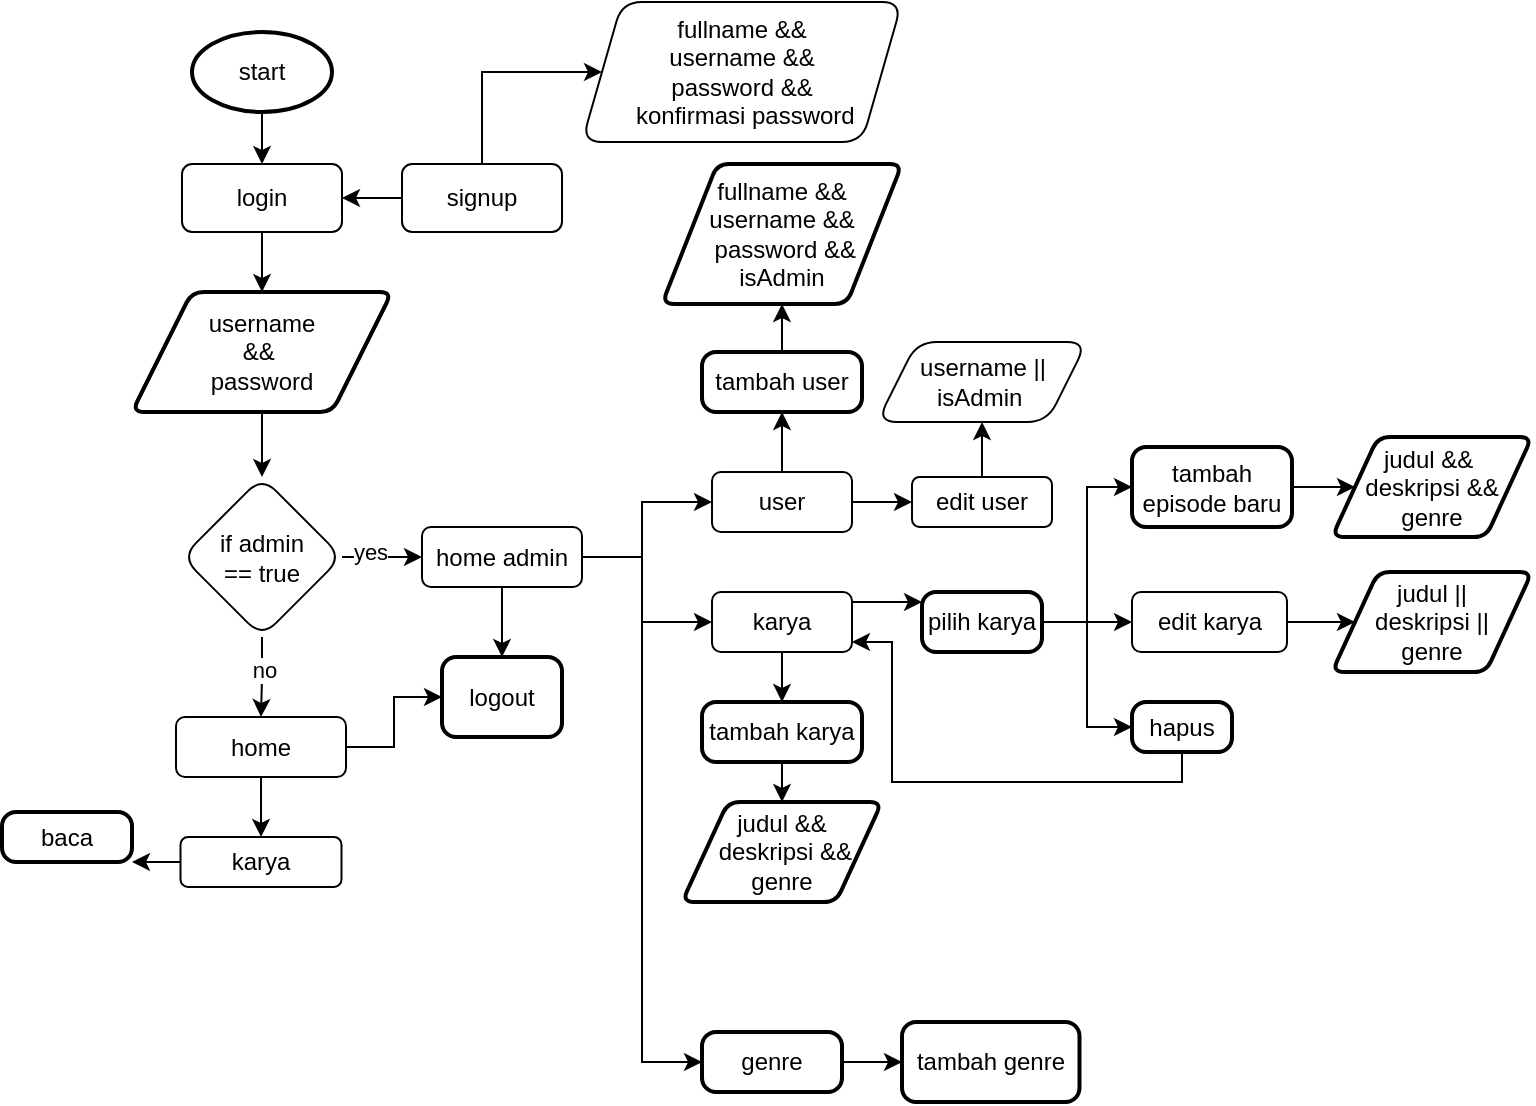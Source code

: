 <mxfile version="22.1.0" type="github">
  <diagram id="C5RBs43oDa-KdzZeNtuy" name="Page-1">
    <mxGraphModel dx="1207" dy="555" grid="1" gridSize="10" guides="1" tooltips="1" connect="1" arrows="1" fold="1" page="1" pageScale="1" pageWidth="827" pageHeight="1169" math="0" shadow="0">
      <root>
        <mxCell id="WIyWlLk6GJQsqaUBKTNV-0" />
        <mxCell id="WIyWlLk6GJQsqaUBKTNV-1" parent="WIyWlLk6GJQsqaUBKTNV-0" />
        <mxCell id="j7ybLudrItDJHJF2ztr_-8" value="" style="edgeStyle=orthogonalEdgeStyle;rounded=0;orthogonalLoop=1;jettySize=auto;html=1;" parent="WIyWlLk6GJQsqaUBKTNV-1" source="WIyWlLk6GJQsqaUBKTNV-3" target="j7ybLudrItDJHJF2ztr_-7" edge="1">
          <mxGeometry relative="1" as="geometry" />
        </mxCell>
        <mxCell id="WIyWlLk6GJQsqaUBKTNV-3" value="login" style="rounded=1;whiteSpace=wrap;html=1;fontSize=12;glass=0;strokeWidth=1;shadow=0;" parent="WIyWlLk6GJQsqaUBKTNV-1" vertex="1">
          <mxGeometry x="140" y="86" width="80" height="34" as="geometry" />
        </mxCell>
        <mxCell id="j7ybLudrItDJHJF2ztr_-1" value="" style="edgeStyle=orthogonalEdgeStyle;rounded=0;orthogonalLoop=1;jettySize=auto;html=1;" parent="WIyWlLk6GJQsqaUBKTNV-1" source="j7ybLudrItDJHJF2ztr_-0" target="WIyWlLk6GJQsqaUBKTNV-3" edge="1">
          <mxGeometry relative="1" as="geometry" />
        </mxCell>
        <mxCell id="j7ybLudrItDJHJF2ztr_-0" value="start" style="strokeWidth=2;html=1;shape=mxgraph.flowchart.start_1;whiteSpace=wrap;" parent="WIyWlLk6GJQsqaUBKTNV-1" vertex="1">
          <mxGeometry x="145" y="20" width="70" height="40" as="geometry" />
        </mxCell>
        <mxCell id="j7ybLudrItDJHJF2ztr_-6" style="edgeStyle=orthogonalEdgeStyle;rounded=0;orthogonalLoop=1;jettySize=auto;html=1;" parent="WIyWlLk6GJQsqaUBKTNV-1" source="j7ybLudrItDJHJF2ztr_-2" target="WIyWlLk6GJQsqaUBKTNV-3" edge="1">
          <mxGeometry relative="1" as="geometry" />
        </mxCell>
        <mxCell id="j7ybLudrItDJHJF2ztr_-75" style="edgeStyle=orthogonalEdgeStyle;rounded=0;orthogonalLoop=1;jettySize=auto;html=1;entryX=0;entryY=0.5;entryDx=0;entryDy=0;" parent="WIyWlLk6GJQsqaUBKTNV-1" source="j7ybLudrItDJHJF2ztr_-2" target="j7ybLudrItDJHJF2ztr_-9" edge="1">
          <mxGeometry relative="1" as="geometry">
            <Array as="points">
              <mxPoint x="290" y="40" />
            </Array>
          </mxGeometry>
        </mxCell>
        <mxCell id="j7ybLudrItDJHJF2ztr_-2" value="signup" style="rounded=1;whiteSpace=wrap;html=1;fontSize=12;glass=0;strokeWidth=1;shadow=0;" parent="WIyWlLk6GJQsqaUBKTNV-1" vertex="1">
          <mxGeometry x="250" y="86" width="80" height="34" as="geometry" />
        </mxCell>
        <mxCell id="j7ybLudrItDJHJF2ztr_-17" style="edgeStyle=orthogonalEdgeStyle;rounded=0;orthogonalLoop=1;jettySize=auto;html=1;" parent="WIyWlLk6GJQsqaUBKTNV-1" source="j7ybLudrItDJHJF2ztr_-7" target="j7ybLudrItDJHJF2ztr_-15" edge="1">
          <mxGeometry relative="1" as="geometry" />
        </mxCell>
        <mxCell id="j7ybLudrItDJHJF2ztr_-7" value="username &lt;br&gt;&amp;amp;&amp;amp;&amp;nbsp;&lt;br&gt;password" style="shape=parallelogram;html=1;strokeWidth=2;perimeter=parallelogramPerimeter;whiteSpace=wrap;rounded=1;arcSize=12;size=0.23;" parent="WIyWlLk6GJQsqaUBKTNV-1" vertex="1">
          <mxGeometry x="115" y="150" width="130" height="60" as="geometry" />
        </mxCell>
        <mxCell id="j7ybLudrItDJHJF2ztr_-9" value="fullname &amp;amp;&amp;amp; &lt;br&gt;username &amp;amp;&amp;amp; &lt;br&gt;password &amp;amp;&amp;amp;&lt;br&gt;&amp;nbsp;konfirmasi password" style="shape=parallelogram;perimeter=parallelogramPerimeter;whiteSpace=wrap;html=1;fixedSize=1;rounded=1;glass=0;strokeWidth=1;shadow=0;" parent="WIyWlLk6GJQsqaUBKTNV-1" vertex="1">
          <mxGeometry x="340" y="5" width="160" height="70" as="geometry" />
        </mxCell>
        <mxCell id="j7ybLudrItDJHJF2ztr_-28" style="edgeStyle=orthogonalEdgeStyle;rounded=0;orthogonalLoop=1;jettySize=auto;html=1;" parent="WIyWlLk6GJQsqaUBKTNV-1" source="j7ybLudrItDJHJF2ztr_-15" target="j7ybLudrItDJHJF2ztr_-24" edge="1">
          <mxGeometry relative="1" as="geometry" />
        </mxCell>
        <mxCell id="j7ybLudrItDJHJF2ztr_-30" value="no" style="edgeLabel;html=1;align=center;verticalAlign=middle;resizable=0;points=[];" parent="j7ybLudrItDJHJF2ztr_-28" vertex="1" connectable="0">
          <mxGeometry x="-0.222" y="1" relative="1" as="geometry">
            <mxPoint as="offset" />
          </mxGeometry>
        </mxCell>
        <mxCell id="j7ybLudrItDJHJF2ztr_-62" value="" style="edgeStyle=orthogonalEdgeStyle;rounded=0;orthogonalLoop=1;jettySize=auto;html=1;" parent="WIyWlLk6GJQsqaUBKTNV-1" source="j7ybLudrItDJHJF2ztr_-15" target="j7ybLudrItDJHJF2ztr_-61" edge="1">
          <mxGeometry relative="1" as="geometry" />
        </mxCell>
        <mxCell id="j7ybLudrItDJHJF2ztr_-63" value="yes" style="edgeLabel;html=1;align=center;verticalAlign=middle;resizable=0;points=[];" parent="j7ybLudrItDJHJF2ztr_-62" vertex="1" connectable="0">
          <mxGeometry x="-0.333" y="3" relative="1" as="geometry">
            <mxPoint as="offset" />
          </mxGeometry>
        </mxCell>
        <mxCell id="j7ybLudrItDJHJF2ztr_-15" value="if admin &lt;br&gt;== true" style="rhombus;whiteSpace=wrap;html=1;rounded=1;glass=0;strokeWidth=1;shadow=0;" parent="WIyWlLk6GJQsqaUBKTNV-1" vertex="1">
          <mxGeometry x="140" y="242.5" width="80" height="80" as="geometry" />
        </mxCell>
        <mxCell id="ZC-GjuawW8yxWvMmLunA-1" value="" style="edgeStyle=orthogonalEdgeStyle;rounded=0;orthogonalLoop=1;jettySize=auto;html=1;" edge="1" parent="WIyWlLk6GJQsqaUBKTNV-1" source="j7ybLudrItDJHJF2ztr_-24" target="ZC-GjuawW8yxWvMmLunA-0">
          <mxGeometry relative="1" as="geometry" />
        </mxCell>
        <mxCell id="ZC-GjuawW8yxWvMmLunA-24" style="edgeStyle=orthogonalEdgeStyle;rounded=0;orthogonalLoop=1;jettySize=auto;html=1;entryX=0;entryY=0.5;entryDx=0;entryDy=0;" edge="1" parent="WIyWlLk6GJQsqaUBKTNV-1" source="j7ybLudrItDJHJF2ztr_-24" target="ZC-GjuawW8yxWvMmLunA-23">
          <mxGeometry relative="1" as="geometry" />
        </mxCell>
        <mxCell id="j7ybLudrItDJHJF2ztr_-24" value="home" style="whiteSpace=wrap;html=1;rounded=1;glass=0;strokeWidth=1;shadow=0;" parent="WIyWlLk6GJQsqaUBKTNV-1" vertex="1">
          <mxGeometry x="137" y="362.5" width="85" height="30" as="geometry" />
        </mxCell>
        <mxCell id="j7ybLudrItDJHJF2ztr_-70" value="" style="edgeStyle=orthogonalEdgeStyle;rounded=0;orthogonalLoop=1;jettySize=auto;html=1;" parent="WIyWlLk6GJQsqaUBKTNV-1" source="j7ybLudrItDJHJF2ztr_-33" target="ZC-GjuawW8yxWvMmLunA-8" edge="1">
          <mxGeometry relative="1" as="geometry">
            <mxPoint x="505" y="315" as="targetPoint" />
            <Array as="points">
              <mxPoint x="495" y="305" />
              <mxPoint x="495" y="305" />
            </Array>
          </mxGeometry>
        </mxCell>
        <mxCell id="ZC-GjuawW8yxWvMmLunA-5" value="" style="edgeStyle=orthogonalEdgeStyle;rounded=0;orthogonalLoop=1;jettySize=auto;html=1;" edge="1" parent="WIyWlLk6GJQsqaUBKTNV-1" source="j7ybLudrItDJHJF2ztr_-33" target="ZC-GjuawW8yxWvMmLunA-4">
          <mxGeometry relative="1" as="geometry" />
        </mxCell>
        <mxCell id="j7ybLudrItDJHJF2ztr_-33" value="karya" style="rounded=1;whiteSpace=wrap;html=1;fontSize=12;glass=0;strokeWidth=1;shadow=0;" parent="WIyWlLk6GJQsqaUBKTNV-1" vertex="1">
          <mxGeometry x="405" y="300" width="70" height="30" as="geometry" />
        </mxCell>
        <mxCell id="j7ybLudrItDJHJF2ztr_-42" value="" style="edgeStyle=orthogonalEdgeStyle;rounded=0;orthogonalLoop=1;jettySize=auto;html=1;" parent="WIyWlLk6GJQsqaUBKTNV-1" source="j7ybLudrItDJHJF2ztr_-35" target="j7ybLudrItDJHJF2ztr_-41" edge="1">
          <mxGeometry relative="1" as="geometry" />
        </mxCell>
        <mxCell id="ZC-GjuawW8yxWvMmLunA-28" style="edgeStyle=orthogonalEdgeStyle;rounded=0;orthogonalLoop=1;jettySize=auto;html=1;entryX=0.5;entryY=1;entryDx=0;entryDy=0;" edge="1" parent="WIyWlLk6GJQsqaUBKTNV-1" source="j7ybLudrItDJHJF2ztr_-35" target="ZC-GjuawW8yxWvMmLunA-26">
          <mxGeometry relative="1" as="geometry" />
        </mxCell>
        <mxCell id="j7ybLudrItDJHJF2ztr_-35" value="user" style="whiteSpace=wrap;html=1;rounded=1;glass=0;strokeWidth=1;shadow=0;" parent="WIyWlLk6GJQsqaUBKTNV-1" vertex="1">
          <mxGeometry x="405" y="240" width="70" height="30" as="geometry" />
        </mxCell>
        <mxCell id="j7ybLudrItDJHJF2ztr_-44" value="" style="edgeStyle=orthogonalEdgeStyle;rounded=0;orthogonalLoop=1;jettySize=auto;html=1;" parent="WIyWlLk6GJQsqaUBKTNV-1" source="j7ybLudrItDJHJF2ztr_-41" target="j7ybLudrItDJHJF2ztr_-43" edge="1">
          <mxGeometry relative="1" as="geometry">
            <mxPoint x="640" y="255" as="targetPoint" />
          </mxGeometry>
        </mxCell>
        <mxCell id="j7ybLudrItDJHJF2ztr_-41" value="edit user" style="whiteSpace=wrap;html=1;rounded=1;glass=0;strokeWidth=1;shadow=0;" parent="WIyWlLk6GJQsqaUBKTNV-1" vertex="1">
          <mxGeometry x="505" y="242.5" width="70" height="25" as="geometry" />
        </mxCell>
        <mxCell id="j7ybLudrItDJHJF2ztr_-43" value="username ||&lt;br&gt;isAdmin&amp;nbsp;" style="shape=parallelogram;perimeter=parallelogramPerimeter;whiteSpace=wrap;html=1;fixedSize=1;rounded=1;glass=0;strokeWidth=1;shadow=0;" parent="WIyWlLk6GJQsqaUBKTNV-1" vertex="1">
          <mxGeometry x="487.5" y="175" width="105" height="40" as="geometry" />
        </mxCell>
        <mxCell id="j7ybLudrItDJHJF2ztr_-80" style="edgeStyle=orthogonalEdgeStyle;rounded=0;orthogonalLoop=1;jettySize=auto;html=1;" parent="WIyWlLk6GJQsqaUBKTNV-1" source="j7ybLudrItDJHJF2ztr_-58" target="j7ybLudrItDJHJF2ztr_-79" edge="1">
          <mxGeometry relative="1" as="geometry" />
        </mxCell>
        <mxCell id="j7ybLudrItDJHJF2ztr_-58" value="genre" style="rounded=1;whiteSpace=wrap;html=1;absoluteArcSize=1;arcSize=14;strokeWidth=2;" parent="WIyWlLk6GJQsqaUBKTNV-1" vertex="1">
          <mxGeometry x="400" y="520" width="70" height="30" as="geometry" />
        </mxCell>
        <mxCell id="j7ybLudrItDJHJF2ztr_-64" style="edgeStyle=orthogonalEdgeStyle;rounded=0;orthogonalLoop=1;jettySize=auto;html=1;entryX=0;entryY=0.5;entryDx=0;entryDy=0;" parent="WIyWlLk6GJQsqaUBKTNV-1" source="j7ybLudrItDJHJF2ztr_-61" target="j7ybLudrItDJHJF2ztr_-35" edge="1">
          <mxGeometry relative="1" as="geometry">
            <Array as="points">
              <mxPoint x="370" y="282" />
              <mxPoint x="370" y="255" />
            </Array>
          </mxGeometry>
        </mxCell>
        <mxCell id="j7ybLudrItDJHJF2ztr_-65" style="edgeStyle=orthogonalEdgeStyle;rounded=0;orthogonalLoop=1;jettySize=auto;html=1;entryX=0;entryY=0.5;entryDx=0;entryDy=0;" parent="WIyWlLk6GJQsqaUBKTNV-1" source="j7ybLudrItDJHJF2ztr_-61" target="j7ybLudrItDJHJF2ztr_-33" edge="1">
          <mxGeometry relative="1" as="geometry">
            <Array as="points">
              <mxPoint x="370" y="282" />
              <mxPoint x="370" y="315" />
            </Array>
          </mxGeometry>
        </mxCell>
        <mxCell id="ZC-GjuawW8yxWvMmLunA-25" value="" style="edgeStyle=orthogonalEdgeStyle;rounded=0;orthogonalLoop=1;jettySize=auto;html=1;" edge="1" parent="WIyWlLk6GJQsqaUBKTNV-1" source="j7ybLudrItDJHJF2ztr_-61" target="ZC-GjuawW8yxWvMmLunA-23">
          <mxGeometry relative="1" as="geometry" />
        </mxCell>
        <mxCell id="ZC-GjuawW8yxWvMmLunA-32" style="edgeStyle=orthogonalEdgeStyle;rounded=0;orthogonalLoop=1;jettySize=auto;html=1;entryX=0;entryY=0.5;entryDx=0;entryDy=0;" edge="1" parent="WIyWlLk6GJQsqaUBKTNV-1" source="j7ybLudrItDJHJF2ztr_-61" target="j7ybLudrItDJHJF2ztr_-58">
          <mxGeometry relative="1" as="geometry" />
        </mxCell>
        <mxCell id="j7ybLudrItDJHJF2ztr_-61" value="home admin" style="whiteSpace=wrap;html=1;rounded=1;glass=0;strokeWidth=1;shadow=0;" parent="WIyWlLk6GJQsqaUBKTNV-1" vertex="1">
          <mxGeometry x="260" y="267.5" width="80" height="30" as="geometry" />
        </mxCell>
        <mxCell id="j7ybLudrItDJHJF2ztr_-72" value="" style="edgeStyle=orthogonalEdgeStyle;rounded=0;orthogonalLoop=1;jettySize=auto;html=1;exitX=1;exitY=0.5;exitDx=0;exitDy=0;" parent="WIyWlLk6GJQsqaUBKTNV-1" source="ZC-GjuawW8yxWvMmLunA-8" target="j7ybLudrItDJHJF2ztr_-71" edge="1">
          <mxGeometry relative="1" as="geometry">
            <mxPoint x="580" y="315" as="sourcePoint" />
          </mxGeometry>
        </mxCell>
        <mxCell id="j7ybLudrItDJHJF2ztr_-71" value="edit karya" style="whiteSpace=wrap;html=1;rounded=1;glass=0;strokeWidth=1;shadow=0;" parent="WIyWlLk6GJQsqaUBKTNV-1" vertex="1">
          <mxGeometry x="615" y="300" width="77.5" height="30" as="geometry" />
        </mxCell>
        <mxCell id="j7ybLudrItDJHJF2ztr_-79" value="tambah genre" style="rounded=1;whiteSpace=wrap;html=1;absoluteArcSize=1;arcSize=14;strokeWidth=2;" parent="WIyWlLk6GJQsqaUBKTNV-1" vertex="1">
          <mxGeometry x="500" y="515" width="88.75" height="40" as="geometry" />
        </mxCell>
        <mxCell id="ZC-GjuawW8yxWvMmLunA-22" style="edgeStyle=orthogonalEdgeStyle;rounded=0;orthogonalLoop=1;jettySize=auto;html=1;entryX=1;entryY=0.5;entryDx=0;entryDy=0;" edge="1" parent="WIyWlLk6GJQsqaUBKTNV-1" source="ZC-GjuawW8yxWvMmLunA-0">
          <mxGeometry relative="1" as="geometry">
            <mxPoint x="115" y="435" as="targetPoint" />
          </mxGeometry>
        </mxCell>
        <mxCell id="ZC-GjuawW8yxWvMmLunA-0" value="karya" style="whiteSpace=wrap;html=1;rounded=1;glass=0;strokeWidth=1;shadow=0;" vertex="1" parent="WIyWlLk6GJQsqaUBKTNV-1">
          <mxGeometry x="139.25" y="422.5" width="80.5" height="25" as="geometry" />
        </mxCell>
        <mxCell id="ZC-GjuawW8yxWvMmLunA-7" value="" style="edgeStyle=orthogonalEdgeStyle;rounded=0;orthogonalLoop=1;jettySize=auto;html=1;" edge="1" parent="WIyWlLk6GJQsqaUBKTNV-1" source="ZC-GjuawW8yxWvMmLunA-4" target="ZC-GjuawW8yxWvMmLunA-6">
          <mxGeometry relative="1" as="geometry" />
        </mxCell>
        <mxCell id="ZC-GjuawW8yxWvMmLunA-4" value="tambah karya" style="rounded=1;whiteSpace=wrap;html=1;absoluteArcSize=1;arcSize=14;strokeWidth=2;" vertex="1" parent="WIyWlLk6GJQsqaUBKTNV-1">
          <mxGeometry x="400" y="355" width="80" height="30" as="geometry" />
        </mxCell>
        <mxCell id="ZC-GjuawW8yxWvMmLunA-6" value="judul &amp;amp;&amp;amp;&lt;br&gt;&amp;nbsp;deskripsi &amp;amp;&amp;amp;&lt;br&gt;genre" style="shape=parallelogram;html=1;strokeWidth=2;perimeter=parallelogramPerimeter;whiteSpace=wrap;rounded=1;arcSize=12;size=0.23;" vertex="1" parent="WIyWlLk6GJQsqaUBKTNV-1">
          <mxGeometry x="390" y="405" width="100" height="50" as="geometry" />
        </mxCell>
        <mxCell id="ZC-GjuawW8yxWvMmLunA-12" style="edgeStyle=orthogonalEdgeStyle;rounded=0;orthogonalLoop=1;jettySize=auto;html=1;entryX=0;entryY=0.5;entryDx=0;entryDy=0;" edge="1" parent="WIyWlLk6GJQsqaUBKTNV-1" source="ZC-GjuawW8yxWvMmLunA-8" target="ZC-GjuawW8yxWvMmLunA-11">
          <mxGeometry relative="1" as="geometry" />
        </mxCell>
        <mxCell id="ZC-GjuawW8yxWvMmLunA-14" style="edgeStyle=orthogonalEdgeStyle;rounded=0;orthogonalLoop=1;jettySize=auto;html=1;entryX=0;entryY=0.5;entryDx=0;entryDy=0;" edge="1" parent="WIyWlLk6GJQsqaUBKTNV-1" source="ZC-GjuawW8yxWvMmLunA-8" target="ZC-GjuawW8yxWvMmLunA-13">
          <mxGeometry relative="1" as="geometry" />
        </mxCell>
        <mxCell id="ZC-GjuawW8yxWvMmLunA-8" value="pilih karya" style="rounded=1;whiteSpace=wrap;html=1;absoluteArcSize=1;arcSize=14;strokeWidth=2;" vertex="1" parent="WIyWlLk6GJQsqaUBKTNV-1">
          <mxGeometry x="510" y="300" width="60" height="30" as="geometry" />
        </mxCell>
        <mxCell id="ZC-GjuawW8yxWvMmLunA-9" value="judul ||&lt;br&gt;deskripsi ||&lt;br&gt;genre" style="shape=parallelogram;html=1;strokeWidth=2;perimeter=parallelogramPerimeter;whiteSpace=wrap;rounded=1;arcSize=12;size=0.23;" vertex="1" parent="WIyWlLk6GJQsqaUBKTNV-1">
          <mxGeometry x="715" y="290" width="100" height="50" as="geometry" />
        </mxCell>
        <mxCell id="ZC-GjuawW8yxWvMmLunA-10" style="edgeStyle=orthogonalEdgeStyle;rounded=0;orthogonalLoop=1;jettySize=auto;html=1;" edge="1" parent="WIyWlLk6GJQsqaUBKTNV-1" source="j7ybLudrItDJHJF2ztr_-71" target="ZC-GjuawW8yxWvMmLunA-9">
          <mxGeometry relative="1" as="geometry" />
        </mxCell>
        <mxCell id="ZC-GjuawW8yxWvMmLunA-16" style="edgeStyle=orthogonalEdgeStyle;rounded=0;orthogonalLoop=1;jettySize=auto;html=1;" edge="1" parent="WIyWlLk6GJQsqaUBKTNV-1" source="ZC-GjuawW8yxWvMmLunA-11" target="ZC-GjuawW8yxWvMmLunA-15">
          <mxGeometry relative="1" as="geometry" />
        </mxCell>
        <mxCell id="ZC-GjuawW8yxWvMmLunA-11" value="tambah episode baru" style="rounded=1;whiteSpace=wrap;html=1;absoluteArcSize=1;arcSize=14;strokeWidth=2;" vertex="1" parent="WIyWlLk6GJQsqaUBKTNV-1">
          <mxGeometry x="615" y="227.5" width="80" height="40" as="geometry" />
        </mxCell>
        <mxCell id="ZC-GjuawW8yxWvMmLunA-17" style="edgeStyle=orthogonalEdgeStyle;rounded=0;orthogonalLoop=1;jettySize=auto;html=1;" edge="1" parent="WIyWlLk6GJQsqaUBKTNV-1" source="ZC-GjuawW8yxWvMmLunA-13" target="j7ybLudrItDJHJF2ztr_-33">
          <mxGeometry relative="1" as="geometry">
            <Array as="points">
              <mxPoint x="640" y="395" />
              <mxPoint x="495" y="395" />
              <mxPoint x="495" y="325" />
            </Array>
          </mxGeometry>
        </mxCell>
        <mxCell id="ZC-GjuawW8yxWvMmLunA-13" value="hapus" style="rounded=1;whiteSpace=wrap;html=1;absoluteArcSize=1;arcSize=14;strokeWidth=2;" vertex="1" parent="WIyWlLk6GJQsqaUBKTNV-1">
          <mxGeometry x="615" y="355" width="50" height="25" as="geometry" />
        </mxCell>
        <mxCell id="ZC-GjuawW8yxWvMmLunA-15" value="judul &amp;amp;&amp;amp;&amp;nbsp;&lt;br&gt;deskripsi &amp;amp;&amp;amp;&lt;br&gt;genre" style="shape=parallelogram;html=1;strokeWidth=2;perimeter=parallelogramPerimeter;whiteSpace=wrap;rounded=1;arcSize=12;size=0.23;" vertex="1" parent="WIyWlLk6GJQsqaUBKTNV-1">
          <mxGeometry x="715" y="222.5" width="100" height="50" as="geometry" />
        </mxCell>
        <mxCell id="ZC-GjuawW8yxWvMmLunA-20" value="baca" style="rounded=1;whiteSpace=wrap;html=1;absoluteArcSize=1;arcSize=14;strokeWidth=2;" vertex="1" parent="WIyWlLk6GJQsqaUBKTNV-1">
          <mxGeometry x="50" y="410" width="65" height="25" as="geometry" />
        </mxCell>
        <mxCell id="ZC-GjuawW8yxWvMmLunA-23" value="logout" style="rounded=1;whiteSpace=wrap;html=1;absoluteArcSize=1;arcSize=14;strokeWidth=2;" vertex="1" parent="WIyWlLk6GJQsqaUBKTNV-1">
          <mxGeometry x="270" y="332.5" width="60" height="40" as="geometry" />
        </mxCell>
        <mxCell id="ZC-GjuawW8yxWvMmLunA-30" style="edgeStyle=orthogonalEdgeStyle;rounded=0;orthogonalLoop=1;jettySize=auto;html=1;entryX=0.5;entryY=1;entryDx=0;entryDy=0;" edge="1" parent="WIyWlLk6GJQsqaUBKTNV-1" source="ZC-GjuawW8yxWvMmLunA-26" target="ZC-GjuawW8yxWvMmLunA-29">
          <mxGeometry relative="1" as="geometry" />
        </mxCell>
        <mxCell id="ZC-GjuawW8yxWvMmLunA-26" value="tambah user" style="rounded=1;whiteSpace=wrap;html=1;absoluteArcSize=1;arcSize=14;strokeWidth=2;" vertex="1" parent="WIyWlLk6GJQsqaUBKTNV-1">
          <mxGeometry x="400" y="180" width="80" height="30" as="geometry" />
        </mxCell>
        <mxCell id="ZC-GjuawW8yxWvMmLunA-29" value="fullname &amp;amp;&amp;amp;&lt;br&gt;username &amp;amp;&amp;amp;&lt;br&gt;&amp;nbsp;password &amp;amp;&amp;amp;&lt;br&gt;isAdmin" style="shape=parallelogram;html=1;strokeWidth=2;perimeter=parallelogramPerimeter;whiteSpace=wrap;rounded=1;arcSize=12;size=0.23;" vertex="1" parent="WIyWlLk6GJQsqaUBKTNV-1">
          <mxGeometry x="380" y="86" width="120" height="70" as="geometry" />
        </mxCell>
      </root>
    </mxGraphModel>
  </diagram>
</mxfile>
